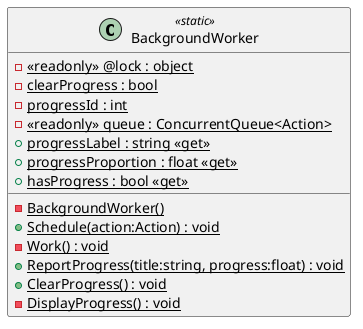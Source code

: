 @startuml
class BackgroundWorker <<static>> {
    {static} - BackgroundWorker()
    - {static} <<readonly>> @lock : object
    - {static} clearProgress : bool
    - {static} progressId : int
    - {static} <<readonly>> queue : ConcurrentQueue<Action>
    + {static} progressLabel : string <<get>>
    + {static} progressProportion : float <<get>>
    + {static} hasProgress : bool <<get>>
    + {static} Schedule(action:Action) : void
    - {static} Work() : void
    + {static} ReportProgress(title:string, progress:float) : void
    + {static} ClearProgress() : void
    - {static} DisplayProgress() : void
}
@enduml
